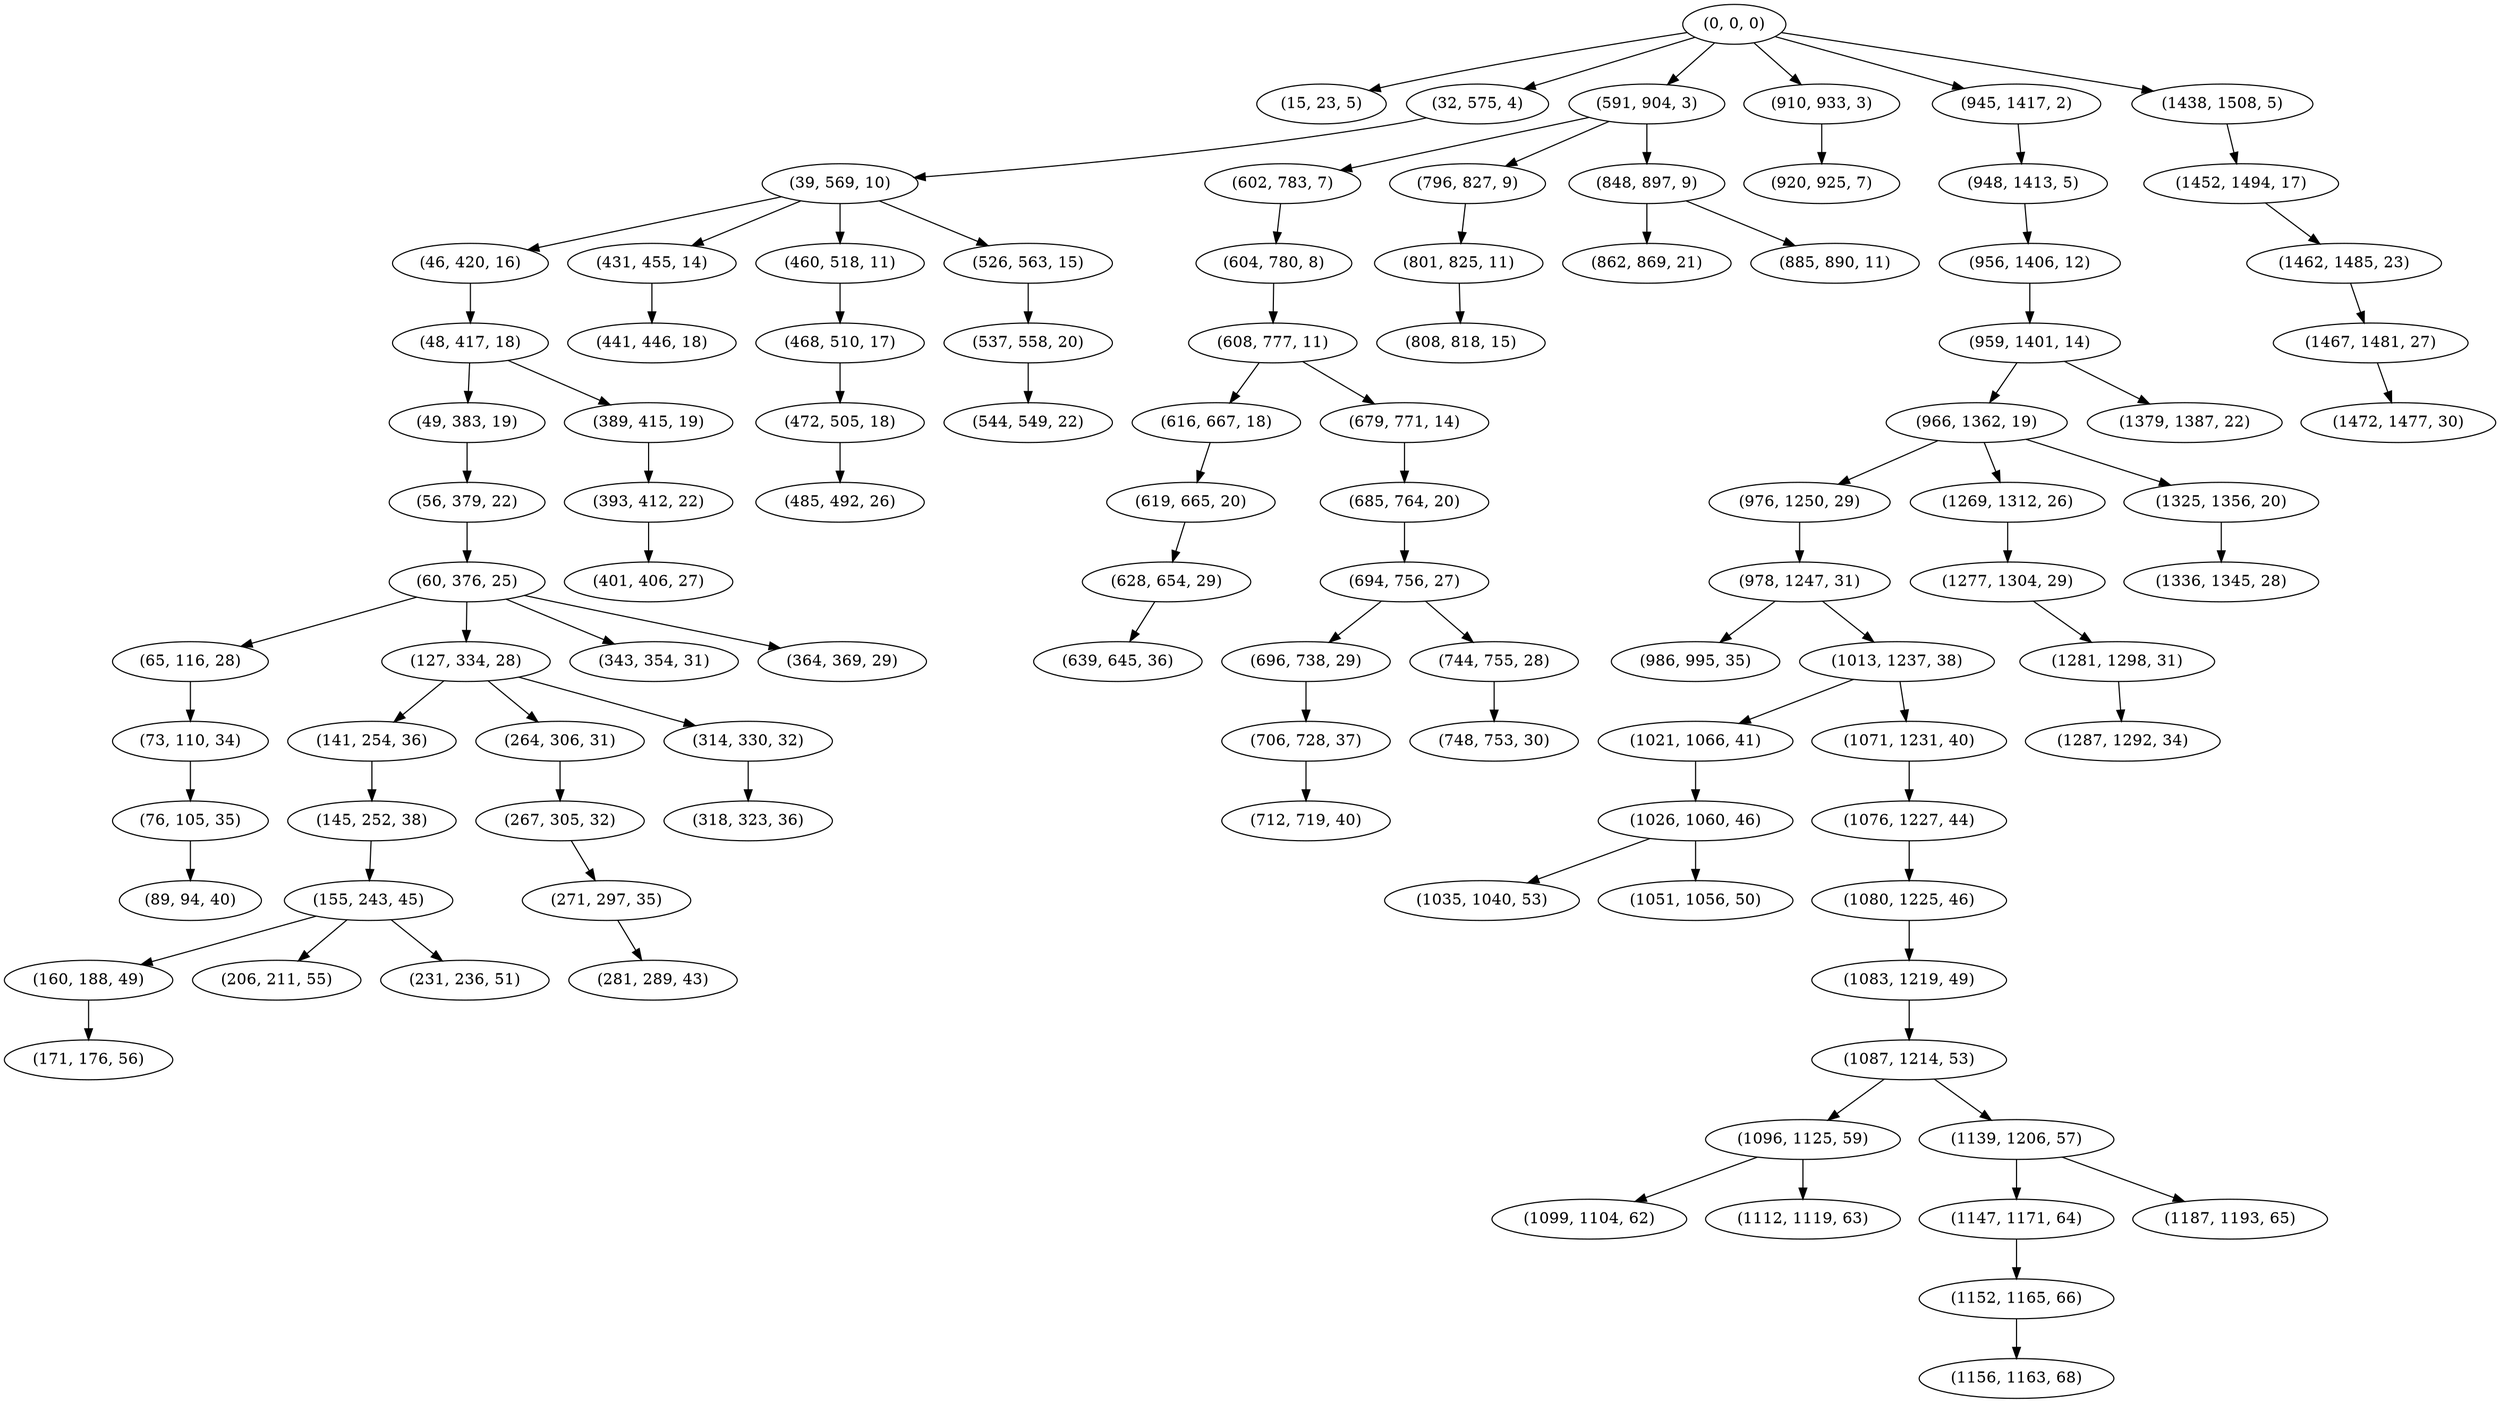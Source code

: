 digraph tree {
    "(0, 0, 0)";
    "(15, 23, 5)";
    "(32, 575, 4)";
    "(39, 569, 10)";
    "(46, 420, 16)";
    "(48, 417, 18)";
    "(49, 383, 19)";
    "(56, 379, 22)";
    "(60, 376, 25)";
    "(65, 116, 28)";
    "(73, 110, 34)";
    "(76, 105, 35)";
    "(89, 94, 40)";
    "(127, 334, 28)";
    "(141, 254, 36)";
    "(145, 252, 38)";
    "(155, 243, 45)";
    "(160, 188, 49)";
    "(171, 176, 56)";
    "(206, 211, 55)";
    "(231, 236, 51)";
    "(264, 306, 31)";
    "(267, 305, 32)";
    "(271, 297, 35)";
    "(281, 289, 43)";
    "(314, 330, 32)";
    "(318, 323, 36)";
    "(343, 354, 31)";
    "(364, 369, 29)";
    "(389, 415, 19)";
    "(393, 412, 22)";
    "(401, 406, 27)";
    "(431, 455, 14)";
    "(441, 446, 18)";
    "(460, 518, 11)";
    "(468, 510, 17)";
    "(472, 505, 18)";
    "(485, 492, 26)";
    "(526, 563, 15)";
    "(537, 558, 20)";
    "(544, 549, 22)";
    "(591, 904, 3)";
    "(602, 783, 7)";
    "(604, 780, 8)";
    "(608, 777, 11)";
    "(616, 667, 18)";
    "(619, 665, 20)";
    "(628, 654, 29)";
    "(639, 645, 36)";
    "(679, 771, 14)";
    "(685, 764, 20)";
    "(694, 756, 27)";
    "(696, 738, 29)";
    "(706, 728, 37)";
    "(712, 719, 40)";
    "(744, 755, 28)";
    "(748, 753, 30)";
    "(796, 827, 9)";
    "(801, 825, 11)";
    "(808, 818, 15)";
    "(848, 897, 9)";
    "(862, 869, 21)";
    "(885, 890, 11)";
    "(910, 933, 3)";
    "(920, 925, 7)";
    "(945, 1417, 2)";
    "(948, 1413, 5)";
    "(956, 1406, 12)";
    "(959, 1401, 14)";
    "(966, 1362, 19)";
    "(976, 1250, 29)";
    "(978, 1247, 31)";
    "(986, 995, 35)";
    "(1013, 1237, 38)";
    "(1021, 1066, 41)";
    "(1026, 1060, 46)";
    "(1035, 1040, 53)";
    "(1051, 1056, 50)";
    "(1071, 1231, 40)";
    "(1076, 1227, 44)";
    "(1080, 1225, 46)";
    "(1083, 1219, 49)";
    "(1087, 1214, 53)";
    "(1096, 1125, 59)";
    "(1099, 1104, 62)";
    "(1112, 1119, 63)";
    "(1139, 1206, 57)";
    "(1147, 1171, 64)";
    "(1152, 1165, 66)";
    "(1156, 1163, 68)";
    "(1187, 1193, 65)";
    "(1269, 1312, 26)";
    "(1277, 1304, 29)";
    "(1281, 1298, 31)";
    "(1287, 1292, 34)";
    "(1325, 1356, 20)";
    "(1336, 1345, 28)";
    "(1379, 1387, 22)";
    "(1438, 1508, 5)";
    "(1452, 1494, 17)";
    "(1462, 1485, 23)";
    "(1467, 1481, 27)";
    "(1472, 1477, 30)";
    "(0, 0, 0)" -> "(15, 23, 5)";
    "(0, 0, 0)" -> "(32, 575, 4)";
    "(0, 0, 0)" -> "(591, 904, 3)";
    "(0, 0, 0)" -> "(910, 933, 3)";
    "(0, 0, 0)" -> "(945, 1417, 2)";
    "(0, 0, 0)" -> "(1438, 1508, 5)";
    "(32, 575, 4)" -> "(39, 569, 10)";
    "(39, 569, 10)" -> "(46, 420, 16)";
    "(39, 569, 10)" -> "(431, 455, 14)";
    "(39, 569, 10)" -> "(460, 518, 11)";
    "(39, 569, 10)" -> "(526, 563, 15)";
    "(46, 420, 16)" -> "(48, 417, 18)";
    "(48, 417, 18)" -> "(49, 383, 19)";
    "(48, 417, 18)" -> "(389, 415, 19)";
    "(49, 383, 19)" -> "(56, 379, 22)";
    "(56, 379, 22)" -> "(60, 376, 25)";
    "(60, 376, 25)" -> "(65, 116, 28)";
    "(60, 376, 25)" -> "(127, 334, 28)";
    "(60, 376, 25)" -> "(343, 354, 31)";
    "(60, 376, 25)" -> "(364, 369, 29)";
    "(65, 116, 28)" -> "(73, 110, 34)";
    "(73, 110, 34)" -> "(76, 105, 35)";
    "(76, 105, 35)" -> "(89, 94, 40)";
    "(127, 334, 28)" -> "(141, 254, 36)";
    "(127, 334, 28)" -> "(264, 306, 31)";
    "(127, 334, 28)" -> "(314, 330, 32)";
    "(141, 254, 36)" -> "(145, 252, 38)";
    "(145, 252, 38)" -> "(155, 243, 45)";
    "(155, 243, 45)" -> "(160, 188, 49)";
    "(155, 243, 45)" -> "(206, 211, 55)";
    "(155, 243, 45)" -> "(231, 236, 51)";
    "(160, 188, 49)" -> "(171, 176, 56)";
    "(264, 306, 31)" -> "(267, 305, 32)";
    "(267, 305, 32)" -> "(271, 297, 35)";
    "(271, 297, 35)" -> "(281, 289, 43)";
    "(314, 330, 32)" -> "(318, 323, 36)";
    "(389, 415, 19)" -> "(393, 412, 22)";
    "(393, 412, 22)" -> "(401, 406, 27)";
    "(431, 455, 14)" -> "(441, 446, 18)";
    "(460, 518, 11)" -> "(468, 510, 17)";
    "(468, 510, 17)" -> "(472, 505, 18)";
    "(472, 505, 18)" -> "(485, 492, 26)";
    "(526, 563, 15)" -> "(537, 558, 20)";
    "(537, 558, 20)" -> "(544, 549, 22)";
    "(591, 904, 3)" -> "(602, 783, 7)";
    "(591, 904, 3)" -> "(796, 827, 9)";
    "(591, 904, 3)" -> "(848, 897, 9)";
    "(602, 783, 7)" -> "(604, 780, 8)";
    "(604, 780, 8)" -> "(608, 777, 11)";
    "(608, 777, 11)" -> "(616, 667, 18)";
    "(608, 777, 11)" -> "(679, 771, 14)";
    "(616, 667, 18)" -> "(619, 665, 20)";
    "(619, 665, 20)" -> "(628, 654, 29)";
    "(628, 654, 29)" -> "(639, 645, 36)";
    "(679, 771, 14)" -> "(685, 764, 20)";
    "(685, 764, 20)" -> "(694, 756, 27)";
    "(694, 756, 27)" -> "(696, 738, 29)";
    "(694, 756, 27)" -> "(744, 755, 28)";
    "(696, 738, 29)" -> "(706, 728, 37)";
    "(706, 728, 37)" -> "(712, 719, 40)";
    "(744, 755, 28)" -> "(748, 753, 30)";
    "(796, 827, 9)" -> "(801, 825, 11)";
    "(801, 825, 11)" -> "(808, 818, 15)";
    "(848, 897, 9)" -> "(862, 869, 21)";
    "(848, 897, 9)" -> "(885, 890, 11)";
    "(910, 933, 3)" -> "(920, 925, 7)";
    "(945, 1417, 2)" -> "(948, 1413, 5)";
    "(948, 1413, 5)" -> "(956, 1406, 12)";
    "(956, 1406, 12)" -> "(959, 1401, 14)";
    "(959, 1401, 14)" -> "(966, 1362, 19)";
    "(959, 1401, 14)" -> "(1379, 1387, 22)";
    "(966, 1362, 19)" -> "(976, 1250, 29)";
    "(966, 1362, 19)" -> "(1269, 1312, 26)";
    "(966, 1362, 19)" -> "(1325, 1356, 20)";
    "(976, 1250, 29)" -> "(978, 1247, 31)";
    "(978, 1247, 31)" -> "(986, 995, 35)";
    "(978, 1247, 31)" -> "(1013, 1237, 38)";
    "(1013, 1237, 38)" -> "(1021, 1066, 41)";
    "(1013, 1237, 38)" -> "(1071, 1231, 40)";
    "(1021, 1066, 41)" -> "(1026, 1060, 46)";
    "(1026, 1060, 46)" -> "(1035, 1040, 53)";
    "(1026, 1060, 46)" -> "(1051, 1056, 50)";
    "(1071, 1231, 40)" -> "(1076, 1227, 44)";
    "(1076, 1227, 44)" -> "(1080, 1225, 46)";
    "(1080, 1225, 46)" -> "(1083, 1219, 49)";
    "(1083, 1219, 49)" -> "(1087, 1214, 53)";
    "(1087, 1214, 53)" -> "(1096, 1125, 59)";
    "(1087, 1214, 53)" -> "(1139, 1206, 57)";
    "(1096, 1125, 59)" -> "(1099, 1104, 62)";
    "(1096, 1125, 59)" -> "(1112, 1119, 63)";
    "(1139, 1206, 57)" -> "(1147, 1171, 64)";
    "(1139, 1206, 57)" -> "(1187, 1193, 65)";
    "(1147, 1171, 64)" -> "(1152, 1165, 66)";
    "(1152, 1165, 66)" -> "(1156, 1163, 68)";
    "(1269, 1312, 26)" -> "(1277, 1304, 29)";
    "(1277, 1304, 29)" -> "(1281, 1298, 31)";
    "(1281, 1298, 31)" -> "(1287, 1292, 34)";
    "(1325, 1356, 20)" -> "(1336, 1345, 28)";
    "(1438, 1508, 5)" -> "(1452, 1494, 17)";
    "(1452, 1494, 17)" -> "(1462, 1485, 23)";
    "(1462, 1485, 23)" -> "(1467, 1481, 27)";
    "(1467, 1481, 27)" -> "(1472, 1477, 30)";
}
